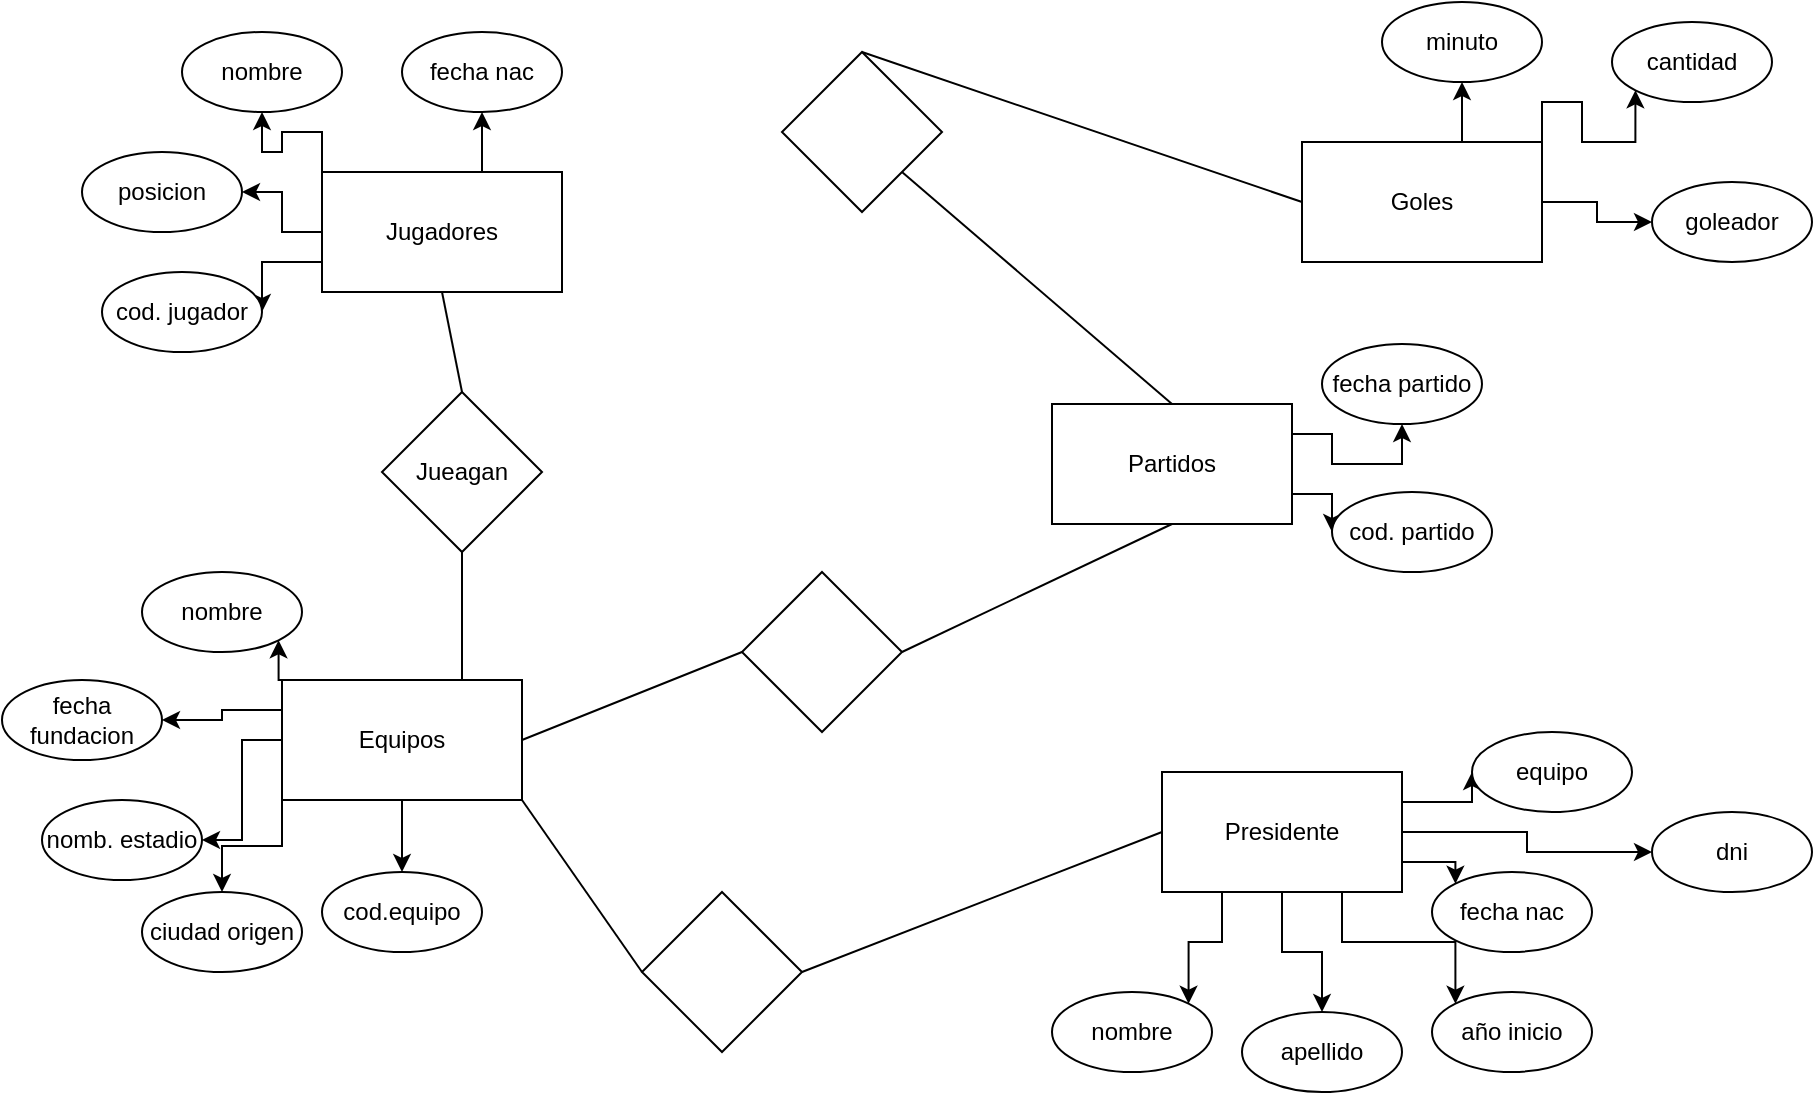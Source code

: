 <mxfile version="24.2.1" type="github">
  <diagram name="Página-1" id="K9grkGZ-7-B6j2kyRMEG">
    <mxGraphModel dx="1050" dy="626" grid="1" gridSize="10" guides="1" tooltips="1" connect="1" arrows="1" fold="1" page="1" pageScale="1" pageWidth="1169" pageHeight="827" math="0" shadow="0">
      <root>
        <mxCell id="0" />
        <mxCell id="1" parent="0" />
        <mxCell id="W41EgBRjmot6BUHBme8W-34" style="edgeStyle=orthogonalEdgeStyle;rounded=0;orthogonalLoop=1;jettySize=auto;html=1;exitX=0;exitY=0.75;exitDx=0;exitDy=0;entryX=1;entryY=0.5;entryDx=0;entryDy=0;" edge="1" parent="1" source="W41EgBRjmot6BUHBme8W-1" target="W41EgBRjmot6BUHBme8W-11">
          <mxGeometry relative="1" as="geometry" />
        </mxCell>
        <mxCell id="W41EgBRjmot6BUHBme8W-35" style="edgeStyle=orthogonalEdgeStyle;rounded=0;orthogonalLoop=1;jettySize=auto;html=1;exitX=0;exitY=0.5;exitDx=0;exitDy=0;entryX=1;entryY=0.5;entryDx=0;entryDy=0;" edge="1" parent="1" source="W41EgBRjmot6BUHBme8W-1" target="W41EgBRjmot6BUHBme8W-10">
          <mxGeometry relative="1" as="geometry" />
        </mxCell>
        <mxCell id="W41EgBRjmot6BUHBme8W-36" style="edgeStyle=orthogonalEdgeStyle;rounded=0;orthogonalLoop=1;jettySize=auto;html=1;exitX=0;exitY=0;exitDx=0;exitDy=0;entryX=0.5;entryY=1;entryDx=0;entryDy=0;" edge="1" parent="1" source="W41EgBRjmot6BUHBme8W-1" target="W41EgBRjmot6BUHBme8W-8">
          <mxGeometry relative="1" as="geometry" />
        </mxCell>
        <mxCell id="W41EgBRjmot6BUHBme8W-37" style="edgeStyle=orthogonalEdgeStyle;rounded=0;orthogonalLoop=1;jettySize=auto;html=1;exitX=0.5;exitY=0;exitDx=0;exitDy=0;entryX=0.5;entryY=1;entryDx=0;entryDy=0;" edge="1" parent="1" source="W41EgBRjmot6BUHBme8W-1" target="W41EgBRjmot6BUHBme8W-9">
          <mxGeometry relative="1" as="geometry" />
        </mxCell>
        <mxCell id="W41EgBRjmot6BUHBme8W-1" value="Jugadores" style="rounded=0;whiteSpace=wrap;html=1;" vertex="1" parent="1">
          <mxGeometry x="170" y="100" width="120" height="60" as="geometry" />
        </mxCell>
        <mxCell id="W41EgBRjmot6BUHBme8W-41" style="edgeStyle=orthogonalEdgeStyle;rounded=0;orthogonalLoop=1;jettySize=auto;html=1;exitX=1;exitY=0.25;exitDx=0;exitDy=0;entryX=0.5;entryY=1;entryDx=0;entryDy=0;" edge="1" parent="1" source="W41EgBRjmot6BUHBme8W-2" target="W41EgBRjmot6BUHBme8W-18">
          <mxGeometry relative="1" as="geometry" />
        </mxCell>
        <mxCell id="W41EgBRjmot6BUHBme8W-42" style="edgeStyle=orthogonalEdgeStyle;rounded=0;orthogonalLoop=1;jettySize=auto;html=1;exitX=1;exitY=0.75;exitDx=0;exitDy=0;entryX=0;entryY=0.5;entryDx=0;entryDy=0;" edge="1" parent="1" source="W41EgBRjmot6BUHBme8W-2" target="W41EgBRjmot6BUHBme8W-19">
          <mxGeometry relative="1" as="geometry" />
        </mxCell>
        <mxCell id="W41EgBRjmot6BUHBme8W-2" value="Partidos" style="rounded=0;whiteSpace=wrap;html=1;" vertex="1" parent="1">
          <mxGeometry x="535" y="216" width="120" height="60" as="geometry" />
        </mxCell>
        <mxCell id="W41EgBRjmot6BUHBme8W-38" style="edgeStyle=orthogonalEdgeStyle;rounded=0;orthogonalLoop=1;jettySize=auto;html=1;exitX=0.5;exitY=0;exitDx=0;exitDy=0;entryX=0.5;entryY=1;entryDx=0;entryDy=0;" edge="1" parent="1" source="W41EgBRjmot6BUHBme8W-3" target="W41EgBRjmot6BUHBme8W-27">
          <mxGeometry relative="1" as="geometry" />
        </mxCell>
        <mxCell id="W41EgBRjmot6BUHBme8W-39" style="edgeStyle=orthogonalEdgeStyle;rounded=0;orthogonalLoop=1;jettySize=auto;html=1;exitX=1;exitY=0;exitDx=0;exitDy=0;entryX=0;entryY=1;entryDx=0;entryDy=0;" edge="1" parent="1" source="W41EgBRjmot6BUHBme8W-3" target="W41EgBRjmot6BUHBme8W-20">
          <mxGeometry relative="1" as="geometry" />
        </mxCell>
        <mxCell id="W41EgBRjmot6BUHBme8W-40" style="edgeStyle=orthogonalEdgeStyle;rounded=0;orthogonalLoop=1;jettySize=auto;html=1;exitX=1;exitY=0.5;exitDx=0;exitDy=0;entryX=0;entryY=0.5;entryDx=0;entryDy=0;" edge="1" parent="1" source="W41EgBRjmot6BUHBme8W-3" target="W41EgBRjmot6BUHBme8W-22">
          <mxGeometry relative="1" as="geometry" />
        </mxCell>
        <mxCell id="W41EgBRjmot6BUHBme8W-3" value="Goles" style="rounded=0;whiteSpace=wrap;html=1;" vertex="1" parent="1">
          <mxGeometry x="660" y="85" width="120" height="60" as="geometry" />
        </mxCell>
        <mxCell id="W41EgBRjmot6BUHBme8W-43" style="edgeStyle=orthogonalEdgeStyle;rounded=0;orthogonalLoop=1;jettySize=auto;html=1;exitX=1;exitY=0.25;exitDx=0;exitDy=0;entryX=0;entryY=0.5;entryDx=0;entryDy=0;" edge="1" parent="1" source="W41EgBRjmot6BUHBme8W-4" target="W41EgBRjmot6BUHBme8W-32">
          <mxGeometry relative="1" as="geometry" />
        </mxCell>
        <mxCell id="W41EgBRjmot6BUHBme8W-44" style="edgeStyle=orthogonalEdgeStyle;rounded=0;orthogonalLoop=1;jettySize=auto;html=1;exitX=1;exitY=0.75;exitDx=0;exitDy=0;entryX=0;entryY=0;entryDx=0;entryDy=0;" edge="1" parent="1" source="W41EgBRjmot6BUHBme8W-4" target="W41EgBRjmot6BUHBme8W-31">
          <mxGeometry relative="1" as="geometry" />
        </mxCell>
        <mxCell id="W41EgBRjmot6BUHBme8W-45" style="edgeStyle=orthogonalEdgeStyle;rounded=0;orthogonalLoop=1;jettySize=auto;html=1;exitX=0.75;exitY=1;exitDx=0;exitDy=0;entryX=0;entryY=0;entryDx=0;entryDy=0;" edge="1" parent="1" source="W41EgBRjmot6BUHBme8W-4" target="W41EgBRjmot6BUHBme8W-33">
          <mxGeometry relative="1" as="geometry" />
        </mxCell>
        <mxCell id="W41EgBRjmot6BUHBme8W-46" style="edgeStyle=orthogonalEdgeStyle;rounded=0;orthogonalLoop=1;jettySize=auto;html=1;exitX=0.5;exitY=1;exitDx=0;exitDy=0;entryX=0.5;entryY=0;entryDx=0;entryDy=0;" edge="1" parent="1" source="W41EgBRjmot6BUHBme8W-4" target="W41EgBRjmot6BUHBme8W-30">
          <mxGeometry relative="1" as="geometry" />
        </mxCell>
        <mxCell id="W41EgBRjmot6BUHBme8W-47" style="edgeStyle=orthogonalEdgeStyle;rounded=0;orthogonalLoop=1;jettySize=auto;html=1;exitX=0.25;exitY=1;exitDx=0;exitDy=0;entryX=1;entryY=0;entryDx=0;entryDy=0;" edge="1" parent="1" source="W41EgBRjmot6BUHBme8W-4" target="W41EgBRjmot6BUHBme8W-29">
          <mxGeometry relative="1" as="geometry" />
        </mxCell>
        <mxCell id="W41EgBRjmot6BUHBme8W-58" style="edgeStyle=orthogonalEdgeStyle;rounded=0;orthogonalLoop=1;jettySize=auto;html=1;exitX=1;exitY=0.5;exitDx=0;exitDy=0;entryX=0;entryY=0.5;entryDx=0;entryDy=0;" edge="1" parent="1" source="W41EgBRjmot6BUHBme8W-4" target="W41EgBRjmot6BUHBme8W-28">
          <mxGeometry relative="1" as="geometry" />
        </mxCell>
        <mxCell id="W41EgBRjmot6BUHBme8W-4" value="Presidente" style="rounded=0;whiteSpace=wrap;html=1;" vertex="1" parent="1">
          <mxGeometry x="590" y="400" width="120" height="60" as="geometry" />
        </mxCell>
        <mxCell id="W41EgBRjmot6BUHBme8W-49" style="edgeStyle=orthogonalEdgeStyle;rounded=0;orthogonalLoop=1;jettySize=auto;html=1;exitX=0.5;exitY=1;exitDx=0;exitDy=0;entryX=0.5;entryY=0;entryDx=0;entryDy=0;" edge="1" parent="1" source="W41EgBRjmot6BUHBme8W-5" target="W41EgBRjmot6BUHBme8W-17">
          <mxGeometry relative="1" as="geometry" />
        </mxCell>
        <mxCell id="W41EgBRjmot6BUHBme8W-50" style="edgeStyle=orthogonalEdgeStyle;rounded=0;orthogonalLoop=1;jettySize=auto;html=1;exitX=0;exitY=1;exitDx=0;exitDy=0;" edge="1" parent="1" source="W41EgBRjmot6BUHBme8W-5" target="W41EgBRjmot6BUHBme8W-16">
          <mxGeometry relative="1" as="geometry" />
        </mxCell>
        <mxCell id="W41EgBRjmot6BUHBme8W-51" style="edgeStyle=orthogonalEdgeStyle;rounded=0;orthogonalLoop=1;jettySize=auto;html=1;exitX=0;exitY=0.5;exitDx=0;exitDy=0;" edge="1" parent="1" source="W41EgBRjmot6BUHBme8W-5" target="W41EgBRjmot6BUHBme8W-13">
          <mxGeometry relative="1" as="geometry" />
        </mxCell>
        <mxCell id="W41EgBRjmot6BUHBme8W-52" style="edgeStyle=orthogonalEdgeStyle;rounded=0;orthogonalLoop=1;jettySize=auto;html=1;exitX=0;exitY=0.25;exitDx=0;exitDy=0;" edge="1" parent="1" source="W41EgBRjmot6BUHBme8W-5" target="W41EgBRjmot6BUHBme8W-14">
          <mxGeometry relative="1" as="geometry" />
        </mxCell>
        <mxCell id="W41EgBRjmot6BUHBme8W-53" style="edgeStyle=orthogonalEdgeStyle;rounded=0;orthogonalLoop=1;jettySize=auto;html=1;exitX=0.25;exitY=0;exitDx=0;exitDy=0;entryX=1;entryY=1;entryDx=0;entryDy=0;" edge="1" parent="1" source="W41EgBRjmot6BUHBme8W-5" target="W41EgBRjmot6BUHBme8W-12">
          <mxGeometry relative="1" as="geometry" />
        </mxCell>
        <mxCell id="W41EgBRjmot6BUHBme8W-5" value="Equipos" style="rounded=0;whiteSpace=wrap;html=1;" vertex="1" parent="1">
          <mxGeometry x="150" y="354" width="120" height="60" as="geometry" />
        </mxCell>
        <mxCell id="W41EgBRjmot6BUHBme8W-8" value="nombre" style="ellipse;whiteSpace=wrap;html=1;" vertex="1" parent="1">
          <mxGeometry x="100" y="30" width="80" height="40" as="geometry" />
        </mxCell>
        <mxCell id="W41EgBRjmot6BUHBme8W-9" value="fecha nac" style="ellipse;whiteSpace=wrap;html=1;" vertex="1" parent="1">
          <mxGeometry x="210" y="30" width="80" height="40" as="geometry" />
        </mxCell>
        <mxCell id="W41EgBRjmot6BUHBme8W-10" value="posicion" style="ellipse;whiteSpace=wrap;html=1;" vertex="1" parent="1">
          <mxGeometry x="50" y="90" width="80" height="40" as="geometry" />
        </mxCell>
        <mxCell id="W41EgBRjmot6BUHBme8W-11" value="cod. jugador" style="ellipse;whiteSpace=wrap;html=1;" vertex="1" parent="1">
          <mxGeometry x="60" y="150" width="80" height="40" as="geometry" />
        </mxCell>
        <mxCell id="W41EgBRjmot6BUHBme8W-12" value="nombre" style="ellipse;whiteSpace=wrap;html=1;" vertex="1" parent="1">
          <mxGeometry x="80" y="300" width="80" height="40" as="geometry" />
        </mxCell>
        <mxCell id="W41EgBRjmot6BUHBme8W-13" value="nomb. estadio" style="ellipse;whiteSpace=wrap;html=1;" vertex="1" parent="1">
          <mxGeometry x="30" y="414" width="80" height="40" as="geometry" />
        </mxCell>
        <mxCell id="W41EgBRjmot6BUHBme8W-14" value="fecha fundacion" style="ellipse;whiteSpace=wrap;html=1;" vertex="1" parent="1">
          <mxGeometry x="10" y="354" width="80" height="40" as="geometry" />
        </mxCell>
        <mxCell id="W41EgBRjmot6BUHBme8W-16" value="ciudad origen" style="ellipse;whiteSpace=wrap;html=1;" vertex="1" parent="1">
          <mxGeometry x="80" y="460" width="80" height="40" as="geometry" />
        </mxCell>
        <mxCell id="W41EgBRjmot6BUHBme8W-17" value="cod.equipo" style="ellipse;whiteSpace=wrap;html=1;" vertex="1" parent="1">
          <mxGeometry x="170" y="450" width="80" height="40" as="geometry" />
        </mxCell>
        <mxCell id="W41EgBRjmot6BUHBme8W-18" value="fecha partido" style="ellipse;whiteSpace=wrap;html=1;" vertex="1" parent="1">
          <mxGeometry x="670" y="186" width="80" height="40" as="geometry" />
        </mxCell>
        <mxCell id="W41EgBRjmot6BUHBme8W-19" value="cod. partido" style="ellipse;whiteSpace=wrap;html=1;" vertex="1" parent="1">
          <mxGeometry x="675" y="260" width="80" height="40" as="geometry" />
        </mxCell>
        <mxCell id="W41EgBRjmot6BUHBme8W-20" value="cantidad" style="ellipse;whiteSpace=wrap;html=1;" vertex="1" parent="1">
          <mxGeometry x="815" y="25" width="80" height="40" as="geometry" />
        </mxCell>
        <mxCell id="W41EgBRjmot6BUHBme8W-22" value="goleador" style="ellipse;whiteSpace=wrap;html=1;" vertex="1" parent="1">
          <mxGeometry x="835" y="105" width="80" height="40" as="geometry" />
        </mxCell>
        <mxCell id="W41EgBRjmot6BUHBme8W-23" value="Jueagan" style="rhombus;whiteSpace=wrap;html=1;" vertex="1" parent="1">
          <mxGeometry x="200" y="210" width="80" height="80" as="geometry" />
        </mxCell>
        <mxCell id="W41EgBRjmot6BUHBme8W-24" value="" style="rhombus;whiteSpace=wrap;html=1;" vertex="1" parent="1">
          <mxGeometry x="400" y="40" width="80" height="80" as="geometry" />
        </mxCell>
        <mxCell id="W41EgBRjmot6BUHBme8W-25" value="" style="rhombus;whiteSpace=wrap;html=1;" vertex="1" parent="1">
          <mxGeometry x="380" y="300" width="80" height="80" as="geometry" />
        </mxCell>
        <mxCell id="W41EgBRjmot6BUHBme8W-26" value="" style="rhombus;whiteSpace=wrap;html=1;" vertex="1" parent="1">
          <mxGeometry x="330" y="460" width="80" height="80" as="geometry" />
        </mxCell>
        <mxCell id="W41EgBRjmot6BUHBme8W-27" value="minuto" style="ellipse;whiteSpace=wrap;html=1;" vertex="1" parent="1">
          <mxGeometry x="700" y="15" width="80" height="40" as="geometry" />
        </mxCell>
        <mxCell id="W41EgBRjmot6BUHBme8W-28" value="dni" style="ellipse;whiteSpace=wrap;html=1;" vertex="1" parent="1">
          <mxGeometry x="835" y="420" width="80" height="40" as="geometry" />
        </mxCell>
        <mxCell id="W41EgBRjmot6BUHBme8W-29" value="nombre" style="ellipse;whiteSpace=wrap;html=1;" vertex="1" parent="1">
          <mxGeometry x="535" y="510" width="80" height="40" as="geometry" />
        </mxCell>
        <mxCell id="W41EgBRjmot6BUHBme8W-30" value="apellido" style="ellipse;whiteSpace=wrap;html=1;" vertex="1" parent="1">
          <mxGeometry x="630" y="520" width="80" height="40" as="geometry" />
        </mxCell>
        <mxCell id="W41EgBRjmot6BUHBme8W-31" value="fecha nac" style="ellipse;whiteSpace=wrap;html=1;" vertex="1" parent="1">
          <mxGeometry x="725" y="450" width="80" height="40" as="geometry" />
        </mxCell>
        <mxCell id="W41EgBRjmot6BUHBme8W-32" value="equipo" style="ellipse;whiteSpace=wrap;html=1;" vertex="1" parent="1">
          <mxGeometry x="745" y="380" width="80" height="40" as="geometry" />
        </mxCell>
        <mxCell id="W41EgBRjmot6BUHBme8W-33" value="año inicio" style="ellipse;whiteSpace=wrap;html=1;" vertex="1" parent="1">
          <mxGeometry x="725" y="510" width="80" height="40" as="geometry" />
        </mxCell>
        <mxCell id="W41EgBRjmot6BUHBme8W-54" value="" style="endArrow=none;html=1;rounded=0;entryX=0.5;entryY=1;entryDx=0;entryDy=0;exitX=0.5;exitY=0;exitDx=0;exitDy=0;" edge="1" parent="1" source="W41EgBRjmot6BUHBme8W-23" target="W41EgBRjmot6BUHBme8W-1">
          <mxGeometry width="50" height="50" relative="1" as="geometry">
            <mxPoint x="300" y="230" as="sourcePoint" />
            <mxPoint x="350" y="180" as="targetPoint" />
          </mxGeometry>
        </mxCell>
        <mxCell id="W41EgBRjmot6BUHBme8W-55" value="" style="endArrow=none;html=1;rounded=0;entryX=0.75;entryY=0;entryDx=0;entryDy=0;exitX=0.5;exitY=1;exitDx=0;exitDy=0;" edge="1" parent="1" source="W41EgBRjmot6BUHBme8W-23" target="W41EgBRjmot6BUHBme8W-5">
          <mxGeometry width="50" height="50" relative="1" as="geometry">
            <mxPoint x="250" y="220" as="sourcePoint" />
            <mxPoint x="240" y="170" as="targetPoint" />
          </mxGeometry>
        </mxCell>
        <mxCell id="W41EgBRjmot6BUHBme8W-56" value="" style="endArrow=none;html=1;rounded=0;entryX=0;entryY=0.5;entryDx=0;entryDy=0;exitX=1;exitY=1;exitDx=0;exitDy=0;" edge="1" parent="1" source="W41EgBRjmot6BUHBme8W-5" target="W41EgBRjmot6BUHBme8W-26">
          <mxGeometry width="50" height="50" relative="1" as="geometry">
            <mxPoint x="250" y="300" as="sourcePoint" />
            <mxPoint x="250" y="364" as="targetPoint" />
          </mxGeometry>
        </mxCell>
        <mxCell id="W41EgBRjmot6BUHBme8W-57" value="" style="endArrow=none;html=1;rounded=0;entryX=0;entryY=0.5;entryDx=0;entryDy=0;exitX=1;exitY=0.5;exitDx=0;exitDy=0;" edge="1" parent="1" source="W41EgBRjmot6BUHBme8W-26" target="W41EgBRjmot6BUHBme8W-4">
          <mxGeometry width="50" height="50" relative="1" as="geometry">
            <mxPoint x="280" y="424" as="sourcePoint" />
            <mxPoint x="320" y="510" as="targetPoint" />
          </mxGeometry>
        </mxCell>
        <mxCell id="W41EgBRjmot6BUHBme8W-59" value="" style="endArrow=none;html=1;rounded=0;entryX=1;entryY=0.5;entryDx=0;entryDy=0;exitX=0;exitY=0.5;exitDx=0;exitDy=0;" edge="1" parent="1" source="W41EgBRjmot6BUHBme8W-25" target="W41EgBRjmot6BUHBme8W-5">
          <mxGeometry width="50" height="50" relative="1" as="geometry">
            <mxPoint x="250" y="300" as="sourcePoint" />
            <mxPoint x="250" y="364" as="targetPoint" />
          </mxGeometry>
        </mxCell>
        <mxCell id="W41EgBRjmot6BUHBme8W-60" value="" style="endArrow=none;html=1;rounded=0;entryX=1;entryY=0.5;entryDx=0;entryDy=0;exitX=0.5;exitY=1;exitDx=0;exitDy=0;" edge="1" parent="1" source="W41EgBRjmot6BUHBme8W-2" target="W41EgBRjmot6BUHBme8W-25">
          <mxGeometry width="50" height="50" relative="1" as="geometry">
            <mxPoint x="390" y="324" as="sourcePoint" />
            <mxPoint x="280" y="394" as="targetPoint" />
          </mxGeometry>
        </mxCell>
        <mxCell id="W41EgBRjmot6BUHBme8W-61" value="" style="endArrow=none;html=1;rounded=0;entryX=0.5;entryY=0;entryDx=0;entryDy=0;exitX=1;exitY=1;exitDx=0;exitDy=0;" edge="1" parent="1" source="W41EgBRjmot6BUHBme8W-24" target="W41EgBRjmot6BUHBme8W-2">
          <mxGeometry width="50" height="50" relative="1" as="geometry">
            <mxPoint x="565" y="186" as="sourcePoint" />
            <mxPoint x="595" y="390" as="targetPoint" />
          </mxGeometry>
        </mxCell>
        <mxCell id="W41EgBRjmot6BUHBme8W-62" value="" style="endArrow=none;html=1;rounded=0;entryX=0.5;entryY=0;entryDx=0;entryDy=0;exitX=0;exitY=0.5;exitDx=0;exitDy=0;" edge="1" parent="1" source="W41EgBRjmot6BUHBme8W-3" target="W41EgBRjmot6BUHBme8W-24">
          <mxGeometry width="50" height="50" relative="1" as="geometry">
            <mxPoint x="630" y="280" as="sourcePoint" />
            <mxPoint x="640" y="330" as="targetPoint" />
          </mxGeometry>
        </mxCell>
      </root>
    </mxGraphModel>
  </diagram>
</mxfile>
